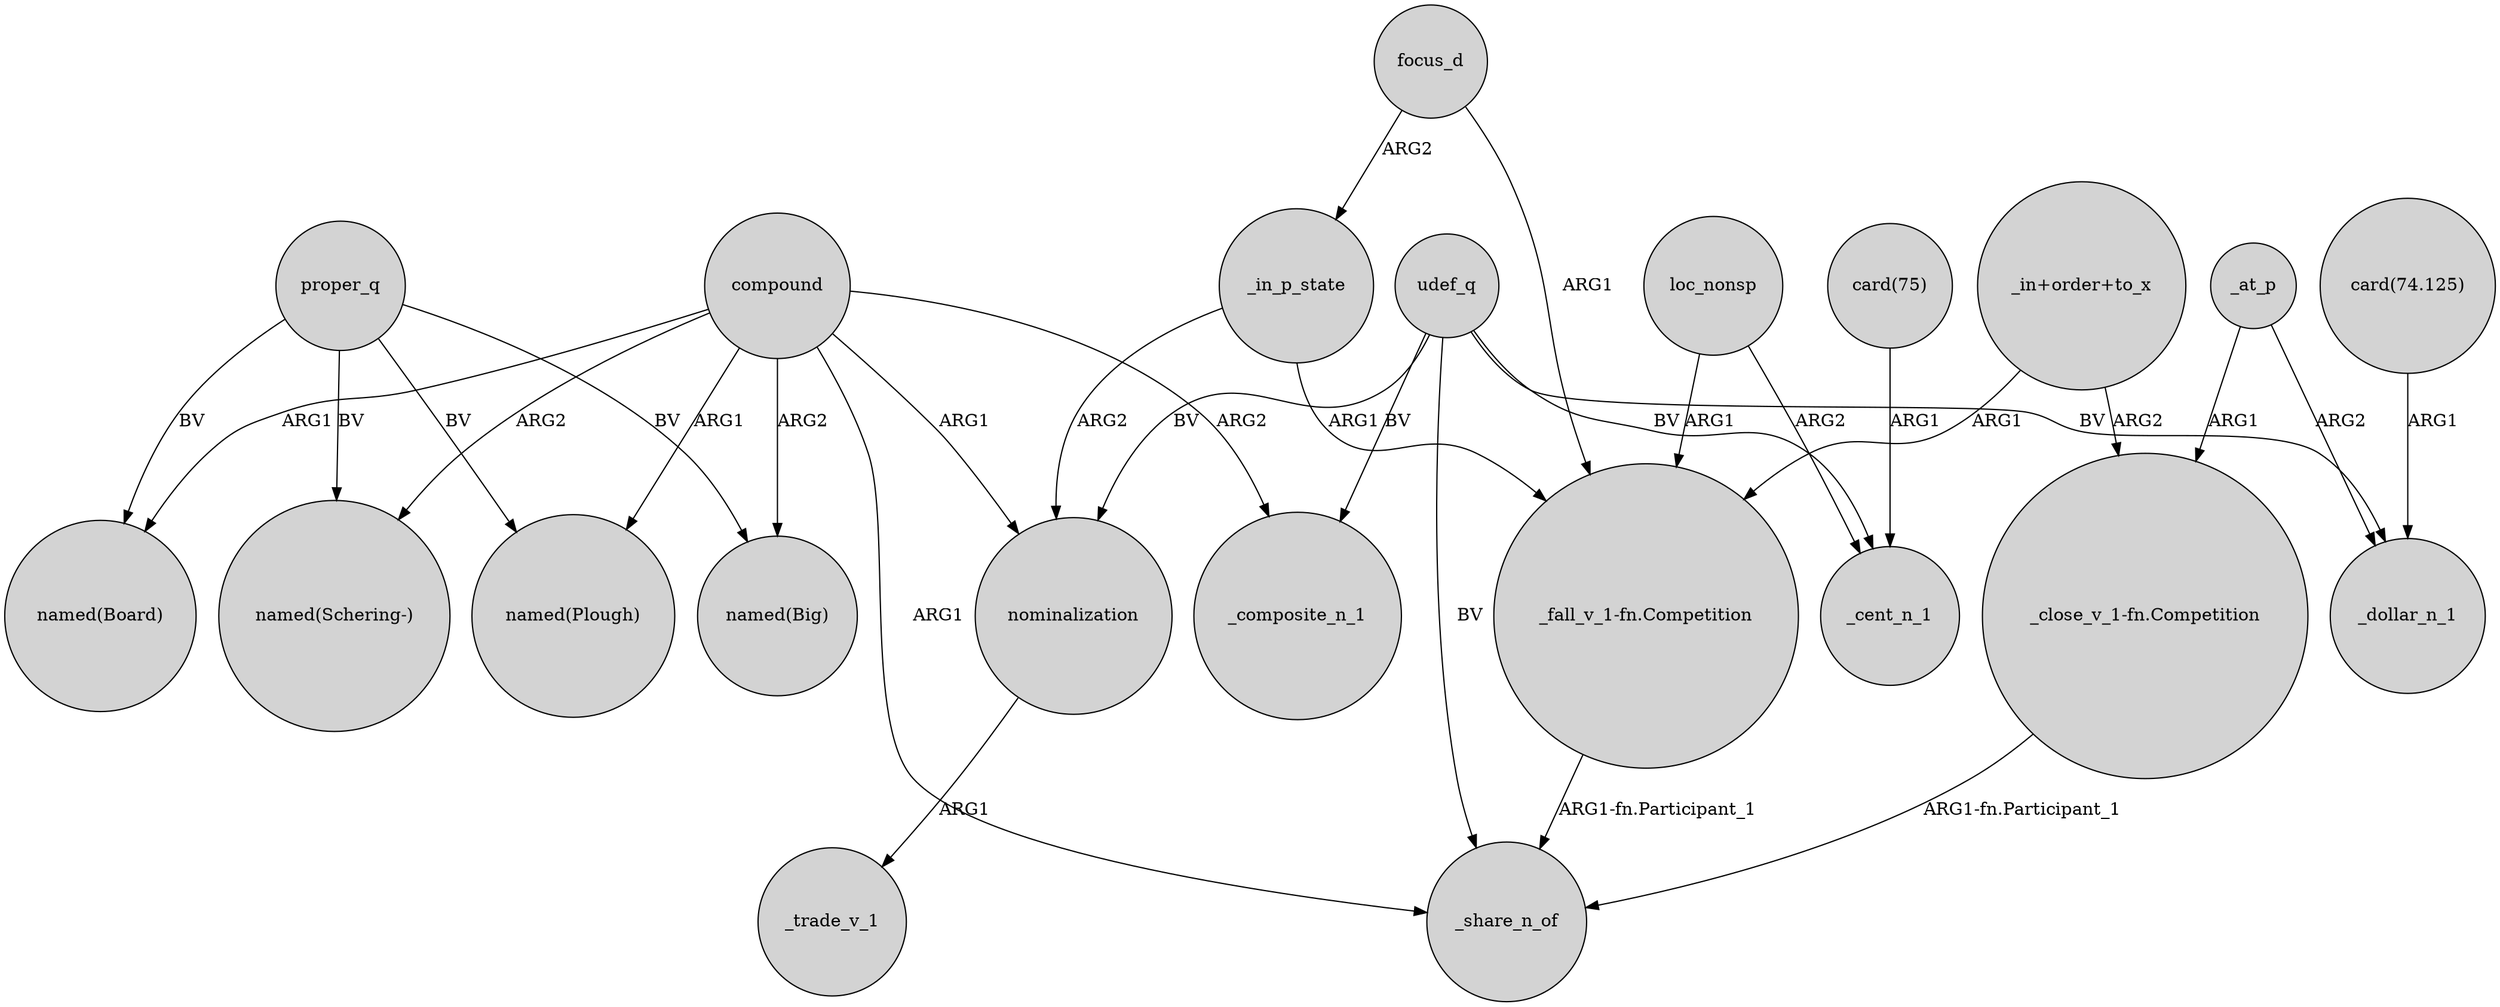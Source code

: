 digraph {
	node [shape=circle style=filled]
	_in_p_state -> nominalization [label=ARG2]
	"_in+order+to_x" -> "_fall_v_1-fn.Competition" [label=ARG1]
	focus_d -> _in_p_state [label=ARG2]
	proper_q -> "named(Schering-)" [label=BV]
	compound -> "named(Plough)" [label=ARG1]
	"card(74.125)" -> _dollar_n_1 [label=ARG1]
	_at_p -> "_close_v_1-fn.Competition" [label=ARG1]
	proper_q -> "named(Plough)" [label=BV]
	compound -> _share_n_of [label=ARG1]
	compound -> "named(Big)" [label=ARG2]
	loc_nonsp -> "_fall_v_1-fn.Competition" [label=ARG1]
	udef_q -> nominalization [label=BV]
	udef_q -> _cent_n_1 [label=BV]
	loc_nonsp -> _cent_n_1 [label=ARG2]
	"_fall_v_1-fn.Competition" -> _share_n_of [label="ARG1-fn.Participant_1"]
	compound -> nominalization [label=ARG1]
	_at_p -> _dollar_n_1 [label=ARG2]
	"card(75)" -> _cent_n_1 [label=ARG1]
	udef_q -> _share_n_of [label=BV]
	udef_q -> _dollar_n_1 [label=BV]
	_in_p_state -> "_fall_v_1-fn.Competition" [label=ARG1]
	proper_q -> "named(Big)" [label=BV]
	"_in+order+to_x" -> "_close_v_1-fn.Competition" [label=ARG2]
	udef_q -> _composite_n_1 [label=BV]
	focus_d -> "_fall_v_1-fn.Competition" [label=ARG1]
	proper_q -> "named(Board)" [label=BV]
	compound -> "named(Board)" [label=ARG1]
	compound -> _composite_n_1 [label=ARG2]
	"_close_v_1-fn.Competition" -> _share_n_of [label="ARG1-fn.Participant_1"]
	nominalization -> _trade_v_1 [label=ARG1]
	compound -> "named(Schering-)" [label=ARG2]
}
